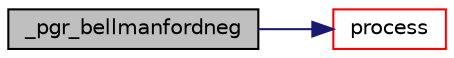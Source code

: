 digraph "_pgr_bellmanfordneg"
{
  edge [fontname="Helvetica",fontsize="10",labelfontname="Helvetica",labelfontsize="10"];
  node [fontname="Helvetica",fontsize="10",shape=record];
  rankdir="LR";
  Node0 [label="_pgr_bellmanfordneg",height=0.2,width=0.4,color="black", fillcolor="grey75", style="filled", fontcolor="black"];
  Node0 -> Node1 [color="midnightblue",fontsize="10",style="solid",fontname="Helvetica"];
  Node1 [label="process",height=0.2,width=0.4,color="red", fillcolor="white", style="filled",URL="$bellman__ford__neg_8c.html#a388968e4f6dc47760889140b37d62439"];
}
